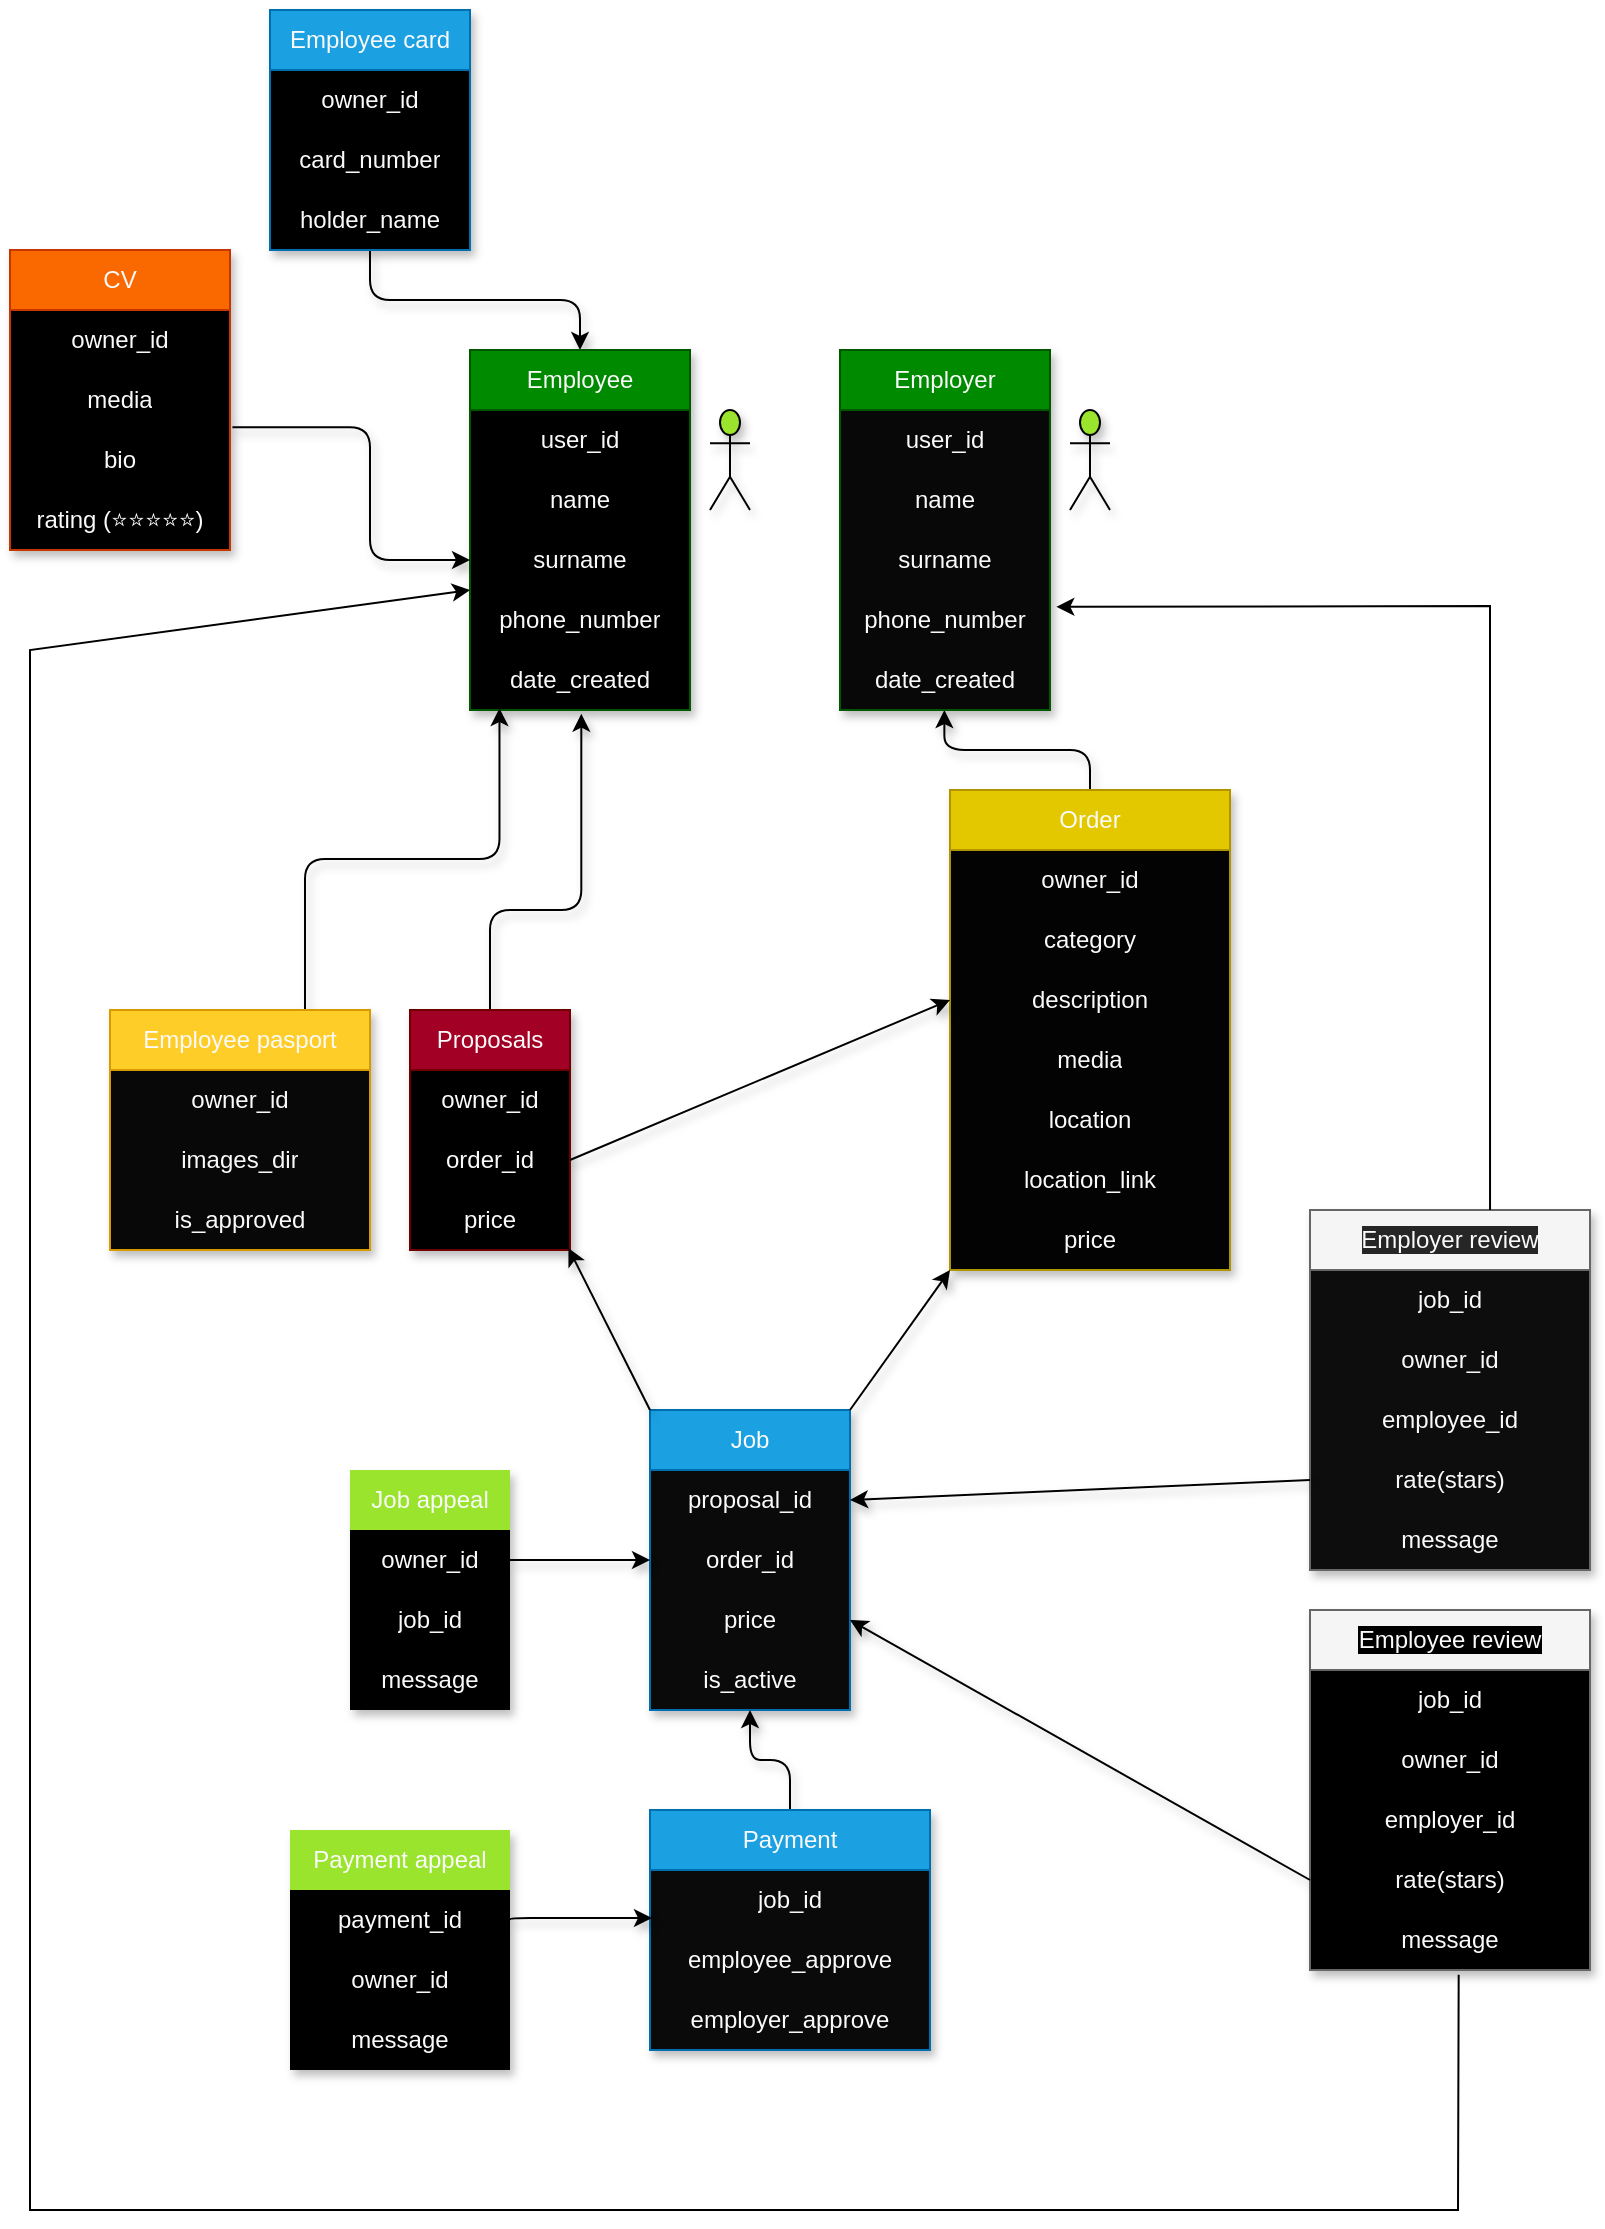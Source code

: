 <mxfile>
    <diagram id="SfdX-snPM93B8bF9I1mG" name="Page-1">
        <mxGraphModel dx="953" dy="1646" grid="1" gridSize="10" guides="1" tooltips="1" connect="1" arrows="1" fold="1" page="1" pageScale="1" pageWidth="850" pageHeight="1100" math="0" shadow="0">
            <root>
                <mxCell id="0"/>
                <mxCell id="1" parent="0"/>
                <mxCell id="148" style="edgeStyle=elbowEdgeStyle;elbow=vertical;html=1;exitX=0.5;exitY=1;exitDx=0;exitDy=0;entryX=0.5;entryY=0;entryDx=0;entryDy=0;fontColor=#fafafa;align=center;labelBackgroundColor=none;shadow=1;" parent="1" source="8" target="18" edge="1">
                    <mxGeometry relative="1" as="geometry"/>
                </mxCell>
                <mxCell id="8" value="Employee card" style="swimlane;fontStyle=0;childLayout=stackLayout;horizontal=1;startSize=30;horizontalStack=0;resizeParent=1;resizeParentMax=0;resizeLast=0;collapsible=1;marginBottom=0;whiteSpace=wrap;html=1;fillColor=#1ba1e2;fontColor=#fafafa;strokeColor=#006EAF;gradientColor=none;swimlaneFillColor=#000000;align=center;labelBackgroundColor=none;shadow=1;" parent="1" vertex="1">
                    <mxGeometry x="180" y="-40" width="100" height="120" as="geometry"/>
                </mxCell>
                <mxCell id="9" value="owner_id" style="text;strokeColor=none;fillColor=none;align=center;verticalAlign=middle;spacingLeft=4;spacingRight=4;overflow=hidden;points=[[0,0.5],[1,0.5]];portConstraint=eastwest;rotatable=0;whiteSpace=wrap;html=1;labelBackgroundColor=none;fontColor=#fafafa;shadow=1;" parent="8" vertex="1">
                    <mxGeometry y="30" width="100" height="30" as="geometry"/>
                </mxCell>
                <mxCell id="200" value="card_number" style="text;strokeColor=none;fillColor=none;align=center;verticalAlign=middle;spacingLeft=4;spacingRight=4;overflow=hidden;points=[[0,0.5],[1,0.5]];portConstraint=eastwest;rotatable=0;whiteSpace=wrap;html=1;labelBackgroundColor=none;fontColor=#fafafa;shadow=1;" parent="8" vertex="1">
                    <mxGeometry y="60" width="100" height="30" as="geometry"/>
                </mxCell>
                <mxCell id="10" value="holder_name" style="text;strokeColor=none;fillColor=none;align=center;verticalAlign=middle;spacingLeft=4;spacingRight=4;overflow=hidden;points=[[0,0.5],[1,0.5]];portConstraint=eastwest;rotatable=0;whiteSpace=wrap;html=1;labelBackgroundColor=none;fontColor=#fafafa;shadow=1;" parent="8" vertex="1">
                    <mxGeometry y="90" width="100" height="30" as="geometry"/>
                </mxCell>
                <mxCell id="18" value="Employee" style="swimlane;fontStyle=0;childLayout=stackLayout;horizontal=1;startSize=30;horizontalStack=0;resizeParent=1;resizeParentMax=0;resizeLast=0;collapsible=1;marginBottom=0;whiteSpace=wrap;html=1;fillColor=#008a00;fontColor=#fafafa;strokeColor=#005700;swimlaneFillColor=#000000;align=center;labelBackgroundColor=none;shadow=1;" parent="1" vertex="1">
                    <mxGeometry x="280" y="130" width="110" height="180" as="geometry"/>
                </mxCell>
                <mxCell id="202" value="user_id" style="text;strokeColor=none;fillColor=none;align=center;verticalAlign=middle;spacingLeft=4;spacingRight=4;overflow=hidden;points=[[0,0.5],[1,0.5]];portConstraint=eastwest;rotatable=0;whiteSpace=wrap;html=1;labelBackgroundColor=none;fontColor=#fafafa;shadow=1;" parent="18" vertex="1">
                    <mxGeometry y="30" width="110" height="30" as="geometry"/>
                </mxCell>
                <mxCell id="19" value="name" style="text;strokeColor=none;fillColor=none;align=center;verticalAlign=middle;spacingLeft=4;spacingRight=4;overflow=hidden;points=[[0,0.5],[1,0.5]];portConstraint=eastwest;rotatable=0;whiteSpace=wrap;html=1;labelBackgroundColor=none;fontColor=#fafafa;shadow=1;" parent="18" vertex="1">
                    <mxGeometry y="60" width="110" height="30" as="geometry"/>
                </mxCell>
                <mxCell id="20" value="surname" style="text;strokeColor=none;fillColor=none;align=center;verticalAlign=middle;spacingLeft=4;spacingRight=4;overflow=hidden;points=[[0,0.5],[1,0.5]];portConstraint=eastwest;rotatable=0;whiteSpace=wrap;html=1;labelBackgroundColor=none;fontColor=#fafafa;shadow=1;" parent="18" vertex="1">
                    <mxGeometry y="90" width="110" height="30" as="geometry"/>
                </mxCell>
                <mxCell id="21" value="phone_number" style="text;strokeColor=none;fillColor=none;align=center;verticalAlign=middle;spacingLeft=4;spacingRight=4;overflow=hidden;points=[[0,0.5],[1,0.5]];portConstraint=eastwest;rotatable=0;whiteSpace=wrap;html=1;labelBackgroundColor=none;fontColor=#fafafa;shadow=1;" parent="18" vertex="1">
                    <mxGeometry y="120" width="110" height="30" as="geometry"/>
                </mxCell>
                <mxCell id="109" value="date_created" style="text;strokeColor=none;fillColor=none;align=center;verticalAlign=middle;spacingLeft=4;spacingRight=4;overflow=hidden;points=[[0,0.5],[1,0.5]];portConstraint=eastwest;rotatable=0;whiteSpace=wrap;html=1;labelBackgroundColor=none;fontColor=#fafafa;shadow=1;" parent="18" vertex="1">
                    <mxGeometry y="150" width="110" height="30" as="geometry"/>
                </mxCell>
                <mxCell id="153" style="edgeStyle=elbowEdgeStyle;elbow=vertical;html=1;exitX=0.75;exitY=0;exitDx=0;exitDy=0;entryX=0.134;entryY=0.969;entryDx=0;entryDy=0;entryPerimeter=0;fontColor=#fafafa;align=center;labelBackgroundColor=none;shadow=1;" parent="1" source="27" target="109" edge="1">
                    <mxGeometry relative="1" as="geometry"/>
                </mxCell>
                <mxCell id="27" value="&lt;font&gt;Employee pasport&lt;/font&gt;" style="swimlane;fontStyle=0;childLayout=stackLayout;horizontal=1;startSize=30;horizontalStack=0;resizeParent=1;resizeParentMax=0;resizeLast=0;collapsible=1;marginBottom=0;whiteSpace=wrap;html=1;fillColor=#ffcd28;strokeColor=#d79b00;gradientColor=none;swimlaneFillColor=#080808;align=center;labelBackgroundColor=none;fontColor=#fafafa;shadow=1;" parent="1" vertex="1">
                    <mxGeometry x="100" y="460" width="130" height="120" as="geometry"/>
                </mxCell>
                <mxCell id="28" value="owner_id" style="text;strokeColor=none;fillColor=none;align=center;verticalAlign=middle;spacingLeft=4;spacingRight=4;overflow=hidden;points=[[0,0.5],[1,0.5]];portConstraint=eastwest;rotatable=0;whiteSpace=wrap;html=1;labelBackgroundColor=none;fontColor=#fafafa;shadow=1;" parent="27" vertex="1">
                    <mxGeometry y="30" width="130" height="30" as="geometry"/>
                </mxCell>
                <mxCell id="30" value="images_dir" style="text;strokeColor=none;fillColor=none;align=center;verticalAlign=middle;spacingLeft=4;spacingRight=4;overflow=hidden;points=[[0,0.5],[1,0.5]];portConstraint=eastwest;rotatable=0;whiteSpace=wrap;html=1;labelBackgroundColor=none;fontColor=#fafafa;shadow=1;" parent="27" vertex="1">
                    <mxGeometry y="60" width="130" height="30" as="geometry"/>
                </mxCell>
                <mxCell id="110" value="is_approved" style="text;strokeColor=none;fillColor=none;align=center;verticalAlign=middle;spacingLeft=4;spacingRight=4;overflow=hidden;points=[[0,0.5],[1,0.5]];portConstraint=eastwest;rotatable=0;whiteSpace=wrap;html=1;labelBackgroundColor=none;fontColor=#fafafa;shadow=1;" parent="27" vertex="1">
                    <mxGeometry y="90" width="130" height="30" as="geometry"/>
                </mxCell>
                <mxCell id="154" style="edgeStyle=elbowEdgeStyle;elbow=vertical;html=1;exitX=0.5;exitY=0;exitDx=0;exitDy=0;entryX=0.506;entryY=1.061;entryDx=0;entryDy=0;entryPerimeter=0;fontColor=#fafafa;align=center;labelBackgroundColor=none;shadow=1;" parent="1" source="31" target="109" edge="1">
                    <mxGeometry relative="1" as="geometry">
                        <Array as="points">
                            <mxPoint x="310" y="410"/>
                        </Array>
                    </mxGeometry>
                </mxCell>
                <mxCell id="31" value="Proposals" style="swimlane;fontStyle=0;childLayout=stackLayout;horizontal=1;startSize=30;horizontalStack=0;resizeParent=1;resizeParentMax=0;resizeLast=0;collapsible=1;marginBottom=0;whiteSpace=wrap;html=1;fillColor=#a20025;fontColor=#fafafa;strokeColor=#6F0000;swimlaneFillColor=#000000;align=center;labelBackgroundColor=none;shadow=1;" parent="1" vertex="1">
                    <mxGeometry x="250" y="460" width="80" height="120" as="geometry"/>
                </mxCell>
                <mxCell id="33" value="owner_id" style="text;strokeColor=none;fillColor=none;align=center;verticalAlign=middle;spacingLeft=4;spacingRight=4;overflow=hidden;points=[[0,0.5],[1,0.5]];portConstraint=eastwest;rotatable=0;whiteSpace=wrap;html=1;labelBackgroundColor=none;fontColor=#fafafa;shadow=1;" parent="31" vertex="1">
                    <mxGeometry y="30" width="80" height="30" as="geometry"/>
                </mxCell>
                <mxCell id="124" value="order_id" style="text;strokeColor=none;fillColor=none;align=center;verticalAlign=middle;spacingLeft=4;spacingRight=4;overflow=hidden;points=[[0,0.5],[1,0.5]];portConstraint=eastwest;rotatable=0;whiteSpace=wrap;html=1;labelBackgroundColor=none;fontColor=#fafafa;shadow=1;" parent="31" vertex="1">
                    <mxGeometry y="60" width="80" height="30" as="geometry"/>
                </mxCell>
                <mxCell id="126" value="price" style="text;strokeColor=none;fillColor=none;align=center;verticalAlign=middle;spacingLeft=4;spacingRight=4;overflow=hidden;points=[[0,0.5],[1,0.5]];portConstraint=eastwest;rotatable=0;whiteSpace=wrap;html=1;labelBackgroundColor=none;fontColor=#fafafa;shadow=1;" parent="31" vertex="1">
                    <mxGeometry y="90" width="80" height="30" as="geometry"/>
                </mxCell>
                <mxCell id="155" style="edgeStyle=elbowEdgeStyle;elbow=vertical;html=1;exitX=0.5;exitY=0;exitDx=0;exitDy=0;entryX=0.497;entryY=1;entryDx=0;entryDy=0;entryPerimeter=0;fontColor=#fafafa;align=center;labelBackgroundColor=none;shadow=1;" parent="1" source="39" target="106" edge="1">
                    <mxGeometry relative="1" as="geometry"/>
                </mxCell>
                <mxCell id="39" value="Order" style="swimlane;fontStyle=0;childLayout=stackLayout;horizontal=1;startSize=30;horizontalStack=0;resizeParent=1;resizeParentMax=0;resizeLast=0;collapsible=1;marginBottom=0;whiteSpace=wrap;html=1;fillColor=#e3c800;fontColor=#fafafa;strokeColor=#B09500;swimlaneFillColor=#030303;align=center;labelBackgroundColor=none;shadow=1;" parent="1" vertex="1">
                    <mxGeometry x="520" y="350" width="140" height="240" as="geometry"/>
                </mxCell>
                <mxCell id="40" value="owner_id" style="text;strokeColor=none;fillColor=none;align=center;verticalAlign=middle;spacingLeft=4;spacingRight=4;overflow=hidden;points=[[0,0.5],[1,0.5]];portConstraint=eastwest;rotatable=0;whiteSpace=wrap;html=1;labelBackgroundColor=none;fontColor=#fafafa;shadow=1;" parent="39" vertex="1">
                    <mxGeometry y="30" width="140" height="30" as="geometry"/>
                </mxCell>
                <mxCell id="41" value="category" style="text;strokeColor=none;fillColor=none;align=center;verticalAlign=middle;spacingLeft=4;spacingRight=4;overflow=hidden;points=[[0,0.5],[1,0.5]];portConstraint=eastwest;rotatable=0;whiteSpace=wrap;html=1;labelBackgroundColor=none;fontColor=#fafafa;shadow=1;" parent="39" vertex="1">
                    <mxGeometry y="60" width="140" height="30" as="geometry"/>
                </mxCell>
                <mxCell id="111" value="description" style="text;strokeColor=none;fillColor=none;align=center;verticalAlign=middle;spacingLeft=4;spacingRight=4;overflow=hidden;points=[[0,0.5],[1,0.5]];portConstraint=eastwest;rotatable=0;whiteSpace=wrap;html=1;labelBackgroundColor=none;fontColor=#fafafa;shadow=1;" parent="39" vertex="1">
                    <mxGeometry y="90" width="140" height="30" as="geometry"/>
                </mxCell>
                <mxCell id="112" value="media" style="text;strokeColor=none;fillColor=none;align=center;verticalAlign=middle;spacingLeft=4;spacingRight=4;overflow=hidden;points=[[0,0.5],[1,0.5]];portConstraint=eastwest;rotatable=0;whiteSpace=wrap;html=1;labelBackgroundColor=none;fontColor=#fafafa;shadow=1;" parent="39" vertex="1">
                    <mxGeometry y="120" width="140" height="30" as="geometry"/>
                </mxCell>
                <mxCell id="113" value="location" style="text;strokeColor=none;fillColor=none;align=center;verticalAlign=middle;spacingLeft=4;spacingRight=4;overflow=hidden;points=[[0,0.5],[1,0.5]];portConstraint=eastwest;rotatable=0;whiteSpace=wrap;html=1;labelBackgroundColor=none;fontColor=#fafafa;shadow=1;" parent="39" vertex="1">
                    <mxGeometry y="150" width="140" height="30" as="geometry"/>
                </mxCell>
                <mxCell id="114" value="location_link" style="text;strokeColor=none;fillColor=none;align=center;verticalAlign=middle;spacingLeft=4;spacingRight=4;overflow=hidden;points=[[0,0.5],[1,0.5]];portConstraint=eastwest;rotatable=0;whiteSpace=wrap;html=1;labelBackgroundColor=none;fontColor=#fafafa;shadow=1;" parent="39" vertex="1">
                    <mxGeometry y="180" width="140" height="30" as="geometry"/>
                </mxCell>
                <mxCell id="115" value="price" style="text;strokeColor=none;fillColor=none;align=center;verticalAlign=middle;spacingLeft=4;spacingRight=4;overflow=hidden;points=[[0,0.5],[1,0.5]];portConstraint=eastwest;rotatable=0;whiteSpace=wrap;html=1;labelBackgroundColor=none;fontColor=#fafafa;shadow=1;" parent="39" vertex="1">
                    <mxGeometry y="210" width="140" height="30" as="geometry"/>
                </mxCell>
                <mxCell id="43" value="Job" style="swimlane;fontStyle=0;childLayout=stackLayout;horizontal=1;startSize=30;horizontalStack=0;resizeParent=1;resizeParentMax=0;resizeLast=0;collapsible=1;marginBottom=0;whiteSpace=wrap;html=1;fillColor=#1ba1e2;strokeColor=#006EAF;fillStyle=auto;fontColor=#fafafa;swimlaneFillColor=#0A0A0A;align=center;labelBackgroundColor=none;shadow=1;" parent="1" vertex="1">
                    <mxGeometry x="370" y="660" width="100" height="150" as="geometry"/>
                </mxCell>
                <mxCell id="44" value="proposal_id" style="text;strokeColor=none;fillColor=none;align=center;verticalAlign=middle;spacingLeft=4;spacingRight=4;overflow=hidden;points=[[0,0.5],[1,0.5]];portConstraint=eastwest;rotatable=0;whiteSpace=wrap;html=1;labelBackgroundColor=none;fontColor=#fafafa;shadow=1;" parent="43" vertex="1">
                    <mxGeometry y="30" width="100" height="30" as="geometry"/>
                </mxCell>
                <mxCell id="46" value="order_id" style="text;strokeColor=none;fillColor=none;align=center;verticalAlign=middle;spacingLeft=4;spacingRight=4;overflow=hidden;points=[[0,0.5],[1,0.5]];portConstraint=eastwest;rotatable=0;whiteSpace=wrap;html=1;labelBackgroundColor=none;fontColor=#fafafa;shadow=1;" parent="43" vertex="1">
                    <mxGeometry y="60" width="100" height="30" as="geometry"/>
                </mxCell>
                <mxCell id="127" value="price" style="text;strokeColor=none;fillColor=none;align=center;verticalAlign=middle;spacingLeft=4;spacingRight=4;overflow=hidden;points=[[0,0.5],[1,0.5]];portConstraint=eastwest;rotatable=0;whiteSpace=wrap;html=1;labelBackgroundColor=none;fontColor=#fafafa;shadow=1;" parent="43" vertex="1">
                    <mxGeometry y="90" width="100" height="30" as="geometry"/>
                </mxCell>
                <mxCell id="129" value="is_active" style="text;strokeColor=none;fillColor=none;align=center;verticalAlign=middle;spacingLeft=4;spacingRight=4;overflow=hidden;points=[[0,0.5],[1,0.5]];portConstraint=eastwest;rotatable=0;whiteSpace=wrap;html=1;labelBackgroundColor=none;fontColor=#fafafa;shadow=1;" parent="43" vertex="1">
                    <mxGeometry y="120" width="100" height="30" as="geometry"/>
                </mxCell>
                <mxCell id="57" value="&lt;span style=&quot;background-color: rgb(38, 38, 38);&quot;&gt;Employer review&lt;/span&gt;" style="swimlane;fontStyle=0;childLayout=stackLayout;horizontal=1;startSize=30;horizontalStack=0;resizeParent=1;resizeParentMax=0;resizeLast=0;collapsible=1;marginBottom=0;whiteSpace=wrap;html=1;fillColor=#f5f5f5;fontColor=#fafafa;strokeColor=#666666;swimlaneFillColor=#0D0D0D;align=center;labelBackgroundColor=none;shadow=1;" parent="1" vertex="1">
                    <mxGeometry x="700" y="560" width="140" height="180" as="geometry"/>
                </mxCell>
                <mxCell id="166" value="job_id" style="text;strokeColor=none;fillColor=none;align=center;verticalAlign=middle;spacingLeft=4;spacingRight=4;overflow=hidden;points=[[0,0.5],[1,0.5]];portConstraint=eastwest;rotatable=0;whiteSpace=wrap;html=1;labelBackgroundColor=none;fontColor=#fafafa;shadow=1;" parent="57" vertex="1">
                    <mxGeometry y="30" width="140" height="30" as="geometry"/>
                </mxCell>
                <mxCell id="181" value="owner_id" style="text;strokeColor=none;fillColor=none;align=center;verticalAlign=middle;spacingLeft=4;spacingRight=4;overflow=hidden;points=[[0,0.5],[1,0.5]];portConstraint=eastwest;rotatable=0;whiteSpace=wrap;html=1;labelBackgroundColor=none;fontColor=#fafafa;shadow=1;" parent="57" vertex="1">
                    <mxGeometry y="60" width="140" height="30" as="geometry"/>
                </mxCell>
                <mxCell id="183" value="employee_id" style="text;strokeColor=none;fillColor=none;align=center;verticalAlign=middle;spacingLeft=4;spacingRight=4;overflow=hidden;points=[[0,0.5],[1,0.5]];portConstraint=eastwest;rotatable=0;whiteSpace=wrap;html=1;labelBackgroundColor=none;fontColor=#fafafa;shadow=1;" parent="57" vertex="1">
                    <mxGeometry y="90" width="140" height="30" as="geometry"/>
                </mxCell>
                <mxCell id="58" value="rate(stars)" style="text;strokeColor=none;fillColor=none;align=center;verticalAlign=middle;spacingLeft=4;spacingRight=4;overflow=hidden;points=[[0,0.5],[1,0.5]];portConstraint=eastwest;rotatable=0;whiteSpace=wrap;html=1;labelBackgroundColor=none;fontColor=#fafafa;shadow=1;" parent="57" vertex="1">
                    <mxGeometry y="120" width="140" height="30" as="geometry"/>
                </mxCell>
                <mxCell id="59" value="message" style="text;strokeColor=none;fillColor=none;align=center;verticalAlign=middle;spacingLeft=4;spacingRight=4;overflow=hidden;points=[[0,0.5],[1,0.5]];portConstraint=eastwest;rotatable=0;whiteSpace=wrap;html=1;labelBackgroundColor=none;fontColor=#fafafa;shadow=1;" parent="57" vertex="1">
                    <mxGeometry y="150" width="140" height="30" as="geometry"/>
                </mxCell>
                <mxCell id="76" value="" style="endArrow=classic;html=1;exitX=0;exitY=0;exitDx=0;exitDy=0;entryX=0.99;entryY=0.966;entryDx=0;entryDy=0;entryPerimeter=0;align=center;labelBackgroundColor=none;fontColor=#fafafa;shadow=1;" parent="1" source="43" target="126" edge="1">
                    <mxGeometry width="50" height="50" relative="1" as="geometry">
                        <mxPoint x="430" y="480" as="sourcePoint"/>
                        <mxPoint x="359.86" y="530.93" as="targetPoint"/>
                        <Array as="points"/>
                    </mxGeometry>
                </mxCell>
                <mxCell id="77" value="" style="endArrow=classic;html=1;exitX=1;exitY=0;exitDx=0;exitDy=0;entryX=0;entryY=1;entryDx=0;entryDy=0;align=center;labelBackgroundColor=none;fontColor=#fafafa;shadow=1;" parent="1" source="43" target="39" edge="1">
                    <mxGeometry width="50" height="50" relative="1" as="geometry">
                        <mxPoint x="430" y="480" as="sourcePoint"/>
                        <mxPoint x="480" y="430" as="targetPoint"/>
                    </mxGeometry>
                </mxCell>
                <mxCell id="89" value="Employer" style="swimlane;fontStyle=0;childLayout=stackLayout;horizontal=1;startSize=30;horizontalStack=0;resizeParent=1;resizeParentMax=0;resizeLast=0;collapsible=1;marginBottom=0;whiteSpace=wrap;html=1;fillColor=#008a00;fontColor=#fafafa;strokeColor=#005700;swimlaneFillColor=#080808;align=center;labelBackgroundColor=none;shadow=1;" parent="1" vertex="1">
                    <mxGeometry x="465" y="130" width="105" height="180" as="geometry"/>
                </mxCell>
                <mxCell id="203" value="user_id" style="text;strokeColor=none;fillColor=none;align=center;verticalAlign=middle;spacingLeft=4;spacingRight=4;overflow=hidden;points=[[0,0.5],[1,0.5]];portConstraint=eastwest;rotatable=0;whiteSpace=wrap;html=1;labelBackgroundColor=none;fontColor=#fafafa;shadow=1;" parent="89" vertex="1">
                    <mxGeometry y="30" width="105" height="30" as="geometry"/>
                </mxCell>
                <mxCell id="90" value="name" style="text;strokeColor=none;fillColor=none;align=center;verticalAlign=middle;spacingLeft=4;spacingRight=4;overflow=hidden;points=[[0,0.5],[1,0.5]];portConstraint=eastwest;rotatable=0;whiteSpace=wrap;html=1;labelBackgroundColor=none;fontColor=#fafafa;shadow=1;" parent="89" vertex="1">
                    <mxGeometry y="60" width="105" height="30" as="geometry"/>
                </mxCell>
                <mxCell id="91" value="surname" style="text;strokeColor=none;fillColor=none;align=center;verticalAlign=middle;spacingLeft=4;spacingRight=4;overflow=hidden;points=[[0,0.5],[1,0.5]];portConstraint=eastwest;rotatable=0;whiteSpace=wrap;html=1;labelBackgroundColor=none;fontColor=#fafafa;shadow=1;" parent="89" vertex="1">
                    <mxGeometry y="90" width="105" height="30" as="geometry"/>
                </mxCell>
                <mxCell id="92" value="phone_number" style="text;strokeColor=none;fillColor=none;align=center;verticalAlign=middle;spacingLeft=4;spacingRight=4;overflow=hidden;points=[[0,0.5],[1,0.5]];portConstraint=eastwest;rotatable=0;whiteSpace=wrap;html=1;labelBackgroundColor=none;fontColor=#fafafa;shadow=1;" parent="89" vertex="1">
                    <mxGeometry y="120" width="105" height="30" as="geometry"/>
                </mxCell>
                <mxCell id="106" value="date_created" style="text;strokeColor=none;fillColor=none;align=center;verticalAlign=middle;spacingLeft=4;spacingRight=4;overflow=hidden;points=[[0,0.5],[1,0.5]];portConstraint=eastwest;rotatable=0;whiteSpace=wrap;html=1;labelBackgroundColor=none;fontColor=#fafafa;shadow=1;" parent="89" vertex="1">
                    <mxGeometry y="150" width="105" height="30" as="geometry"/>
                </mxCell>
                <mxCell id="162" style="edgeStyle=elbowEdgeStyle;elbow=vertical;html=1;exitX=0.5;exitY=0;exitDx=0;exitDy=0;fontColor=#fafafa;align=center;labelBackgroundColor=none;shadow=1;" parent="1" source="93" target="129" edge="1">
                    <mxGeometry relative="1" as="geometry"/>
                </mxCell>
                <mxCell id="93" value="Payment" style="swimlane;fontStyle=0;childLayout=stackLayout;horizontal=1;startSize=30;horizontalStack=0;resizeParent=1;resizeParentMax=0;resizeLast=0;collapsible=1;marginBottom=0;whiteSpace=wrap;html=1;fillColor=#1ba1e2;strokeColor=#006EAF;fillStyle=auto;fontColor=#fafafa;swimlaneFillColor=#0A0A0A;align=center;labelBackgroundColor=none;shadow=1;" parent="1" vertex="1">
                    <mxGeometry x="370" y="860" width="140" height="120" as="geometry"/>
                </mxCell>
                <mxCell id="95" value="job_id" style="text;strokeColor=none;fillColor=none;align=center;verticalAlign=middle;spacingLeft=4;spacingRight=4;overflow=hidden;points=[[0,0.5],[1,0.5]];portConstraint=eastwest;rotatable=0;whiteSpace=wrap;html=1;labelBackgroundColor=none;fontColor=#fafafa;shadow=1;" parent="93" vertex="1">
                    <mxGeometry y="30" width="140" height="30" as="geometry"/>
                </mxCell>
                <mxCell id="96" value="employee_approve" style="text;strokeColor=none;fillColor=none;align=center;verticalAlign=middle;spacingLeft=4;spacingRight=4;overflow=hidden;points=[[0,0.5],[1,0.5]];portConstraint=eastwest;rotatable=0;whiteSpace=wrap;html=1;labelBackgroundColor=none;fontColor=#fafafa;shadow=1;" parent="93" vertex="1">
                    <mxGeometry y="60" width="140" height="30" as="geometry"/>
                </mxCell>
                <mxCell id="130" value="employer_approve" style="text;strokeColor=none;fillColor=none;align=center;verticalAlign=middle;spacingLeft=4;spacingRight=4;overflow=hidden;points=[[0,0.5],[1,0.5]];portConstraint=eastwest;rotatable=0;whiteSpace=wrap;html=1;labelBackgroundColor=none;fontColor=#fafafa;shadow=1;" parent="93" vertex="1">
                    <mxGeometry y="90" width="140" height="30" as="geometry"/>
                </mxCell>
                <mxCell id="117" value="CV" style="swimlane;fontStyle=0;childLayout=stackLayout;horizontal=1;startSize=30;horizontalStack=0;resizeParent=1;resizeParentMax=0;resizeLast=0;collapsible=1;marginBottom=0;whiteSpace=wrap;html=1;fillStyle=auto;fontColor=#fafafa;fillColor=#fa6800;strokeColor=#C73500;swimlaneFillColor=#000000;align=center;labelBackgroundColor=none;shadow=1;" parent="1" vertex="1">
                    <mxGeometry x="50" y="80" width="110" height="150" as="geometry"/>
                </mxCell>
                <mxCell id="118" value="owner_id" style="text;strokeColor=none;fillColor=none;align=center;verticalAlign=middle;spacingLeft=4;spacingRight=4;overflow=hidden;points=[[0,0.5],[1,0.5]];portConstraint=eastwest;rotatable=0;whiteSpace=wrap;html=1;fillStyle=cross-hatch;fontColor=#fafafa;labelBackgroundColor=none;shadow=1;" parent="117" vertex="1">
                    <mxGeometry y="30" width="110" height="30" as="geometry"/>
                </mxCell>
                <mxCell id="119" value="media" style="text;strokeColor=none;fillColor=none;align=center;verticalAlign=middle;spacingLeft=4;spacingRight=4;overflow=hidden;points=[[0,0.5],[1,0.5]];portConstraint=eastwest;rotatable=0;whiteSpace=wrap;html=1;fillStyle=cross-hatch;fontColor=#fafafa;labelBackgroundColor=none;shadow=1;" parent="117" vertex="1">
                    <mxGeometry y="60" width="110" height="30" as="geometry"/>
                </mxCell>
                <mxCell id="120" value="bio" style="text;strokeColor=none;fillColor=none;align=center;verticalAlign=middle;spacingLeft=4;spacingRight=4;overflow=hidden;points=[[0,0.5],[1,0.5]];portConstraint=eastwest;rotatable=0;whiteSpace=wrap;html=1;fillStyle=cross-hatch;fontColor=#fafafa;labelBackgroundColor=none;shadow=1;" parent="117" vertex="1">
                    <mxGeometry y="90" width="110" height="30" as="geometry"/>
                </mxCell>
                <mxCell id="190" value="rating (⭐⭐⭐⭐⭐)" style="text;strokeColor=none;fillColor=none;align=center;verticalAlign=middle;spacingLeft=4;spacingRight=4;overflow=hidden;points=[[0,0.5],[1,0.5]];portConstraint=eastwest;rotatable=0;whiteSpace=wrap;html=1;fillStyle=cross-hatch;fontColor=#fafafa;labelBackgroundColor=none;shadow=1;" parent="117" vertex="1">
                    <mxGeometry y="120" width="110" height="30" as="geometry"/>
                </mxCell>
                <mxCell id="191" value="" style="edgeStyle=none;align=center;labelBorderColor=#d62929;labelBackgroundColor=none;fontColor=#fafafa;shadow=1;" parent="117" source="117" target="119" edge="1">
                    <mxGeometry relative="1" as="geometry"/>
                </mxCell>
                <mxCell id="121" value="" style="endArrow=classic;html=1;fontColor=#fafafa;elbow=vertical;entryX=0;entryY=0.5;entryDx=0;entryDy=0;exitX=1;exitY=0.5;exitDx=0;exitDy=0;align=center;labelBackgroundColor=none;shadow=1;" parent="1" source="124" target="111" edge="1">
                    <mxGeometry width="50" height="50" relative="1" as="geometry">
                        <mxPoint x="360" y="480" as="sourcePoint"/>
                        <mxPoint x="520" y="480" as="targetPoint"/>
                    </mxGeometry>
                </mxCell>
                <mxCell id="131" value="Job appeal" style="swimlane;fontStyle=0;childLayout=stackLayout;horizontal=1;startSize=30;horizontalStack=0;resizeParent=1;resizeParentMax=0;resizeLast=0;collapsible=1;marginBottom=0;whiteSpace=wrap;html=1;fillColor=#9BE42E;strokeColor=none;fillStyle=auto;fontColor=#fafafa;swimlaneFillColor=#010000;align=center;labelBackgroundColor=none;shadow=1;" parent="1" vertex="1">
                    <mxGeometry x="220" y="690" width="80" height="120" as="geometry"/>
                </mxCell>
                <mxCell id="135" value="owner_id" style="text;strokeColor=none;fillColor=none;align=center;verticalAlign=middle;spacingLeft=4;spacingRight=4;overflow=hidden;points=[[0,0.5],[1,0.5]];portConstraint=eastwest;rotatable=0;whiteSpace=wrap;html=1;labelBackgroundColor=none;fontColor=#fafafa;shadow=1;" parent="131" vertex="1">
                    <mxGeometry y="30" width="80" height="30" as="geometry"/>
                </mxCell>
                <mxCell id="132" value="job_id" style="text;strokeColor=none;fillColor=none;align=center;verticalAlign=middle;spacingLeft=4;spacingRight=4;overflow=hidden;points=[[0,0.5],[1,0.5]];portConstraint=eastwest;rotatable=0;whiteSpace=wrap;html=1;labelBackgroundColor=none;fontColor=#fafafa;shadow=1;" parent="131" vertex="1">
                    <mxGeometry y="60" width="80" height="30" as="geometry"/>
                </mxCell>
                <mxCell id="133" value="message" style="text;strokeColor=none;fillColor=none;align=center;verticalAlign=middle;spacingLeft=4;spacingRight=4;overflow=hidden;points=[[0,0.5],[1,0.5]];portConstraint=eastwest;rotatable=0;whiteSpace=wrap;html=1;labelBackgroundColor=none;fontColor=#fafafa;shadow=1;" parent="131" vertex="1">
                    <mxGeometry y="90" width="80" height="30" as="geometry"/>
                </mxCell>
                <mxCell id="137" value="Payment appeal" style="swimlane;fontStyle=0;childLayout=stackLayout;horizontal=1;startSize=30;horizontalStack=0;resizeParent=1;resizeParentMax=0;resizeLast=0;collapsible=1;marginBottom=0;whiteSpace=wrap;html=1;fillColor=#9BE42E;strokeColor=none;fillStyle=auto;fontColor=#fafafa;swimlaneFillColor=#010000;align=center;labelBackgroundColor=none;shadow=1;" parent="1" vertex="1">
                    <mxGeometry x="190" y="870" width="110" height="120" as="geometry"/>
                </mxCell>
                <mxCell id="138" value="payment_id" style="text;strokeColor=none;fillColor=none;align=center;verticalAlign=middle;spacingLeft=4;spacingRight=4;overflow=hidden;points=[[0,0.5],[1,0.5]];portConstraint=eastwest;rotatable=0;whiteSpace=wrap;html=1;labelBackgroundColor=none;fontColor=#fafafa;shadow=1;" parent="137" vertex="1">
                    <mxGeometry y="30" width="110" height="30" as="geometry"/>
                </mxCell>
                <mxCell id="139" value="owner_id" style="text;strokeColor=none;fillColor=none;align=center;verticalAlign=middle;spacingLeft=4;spacingRight=4;overflow=hidden;points=[[0,0.5],[1,0.5]];portConstraint=eastwest;rotatable=0;whiteSpace=wrap;html=1;labelBackgroundColor=none;fontColor=#fafafa;shadow=1;" parent="137" vertex="1">
                    <mxGeometry y="60" width="110" height="30" as="geometry"/>
                </mxCell>
                <mxCell id="140" value="message" style="text;strokeColor=none;fillColor=none;align=center;verticalAlign=middle;spacingLeft=4;spacingRight=4;overflow=hidden;points=[[0,0.5],[1,0.5]];portConstraint=eastwest;rotatable=0;whiteSpace=wrap;html=1;labelBackgroundColor=none;fontColor=#fafafa;shadow=1;" parent="137" vertex="1">
                    <mxGeometry y="90" width="110" height="30" as="geometry"/>
                </mxCell>
                <mxCell id="144" value="" style="shape=umlActor;verticalLabelPosition=bottom;verticalAlign=top;html=1;outlineConnect=0;fillStyle=auto;fontColor=#fafafa;fillColor=#9BE42E;align=center;labelBackgroundColor=none;shadow=1;" parent="1" vertex="1">
                    <mxGeometry x="400" y="160" width="20" height="50" as="geometry"/>
                </mxCell>
                <mxCell id="145" value="" style="shape=umlActor;verticalLabelPosition=bottom;verticalAlign=top;html=1;outlineConnect=0;fillStyle=auto;fontColor=#fafafa;fillColor=#9BE42E;align=center;labelBackgroundColor=none;shadow=1;" parent="1" vertex="1">
                    <mxGeometry x="580" y="160" width="20" height="50" as="geometry"/>
                </mxCell>
                <mxCell id="149" style="edgeStyle=elbowEdgeStyle;html=1;fontColor=#fafafa;align=center;labelBackgroundColor=none;shadow=1;exitX=1.011;exitY=-0.047;exitDx=0;exitDy=0;exitPerimeter=0;entryX=0;entryY=0.5;entryDx=0;entryDy=0;" parent="1" source="120" target="20" edge="1">
                    <mxGeometry relative="1" as="geometry">
                        <mxPoint x="280" y="150" as="targetPoint"/>
                        <mxPoint x="140" y="130" as="sourcePoint"/>
                        <Array as="points">
                            <mxPoint x="230" y="180"/>
                        </Array>
                    </mxGeometry>
                </mxCell>
                <mxCell id="164" style="edgeStyle=elbowEdgeStyle;elbow=vertical;html=1;exitX=1;exitY=0.5;exitDx=0;exitDy=0;entryX=0.007;entryY=0.767;entryDx=0;entryDy=0;entryPerimeter=0;fontColor=#fafafa;align=center;labelBackgroundColor=none;shadow=1;" parent="1" source="138" target="95" edge="1">
                    <mxGeometry relative="1" as="geometry"/>
                </mxCell>
                <mxCell id="165" style="edgeStyle=elbowEdgeStyle;elbow=vertical;html=1;exitX=1;exitY=0.5;exitDx=0;exitDy=0;entryX=0;entryY=0.5;entryDx=0;entryDy=0;fontColor=#fafafa;align=center;labelBackgroundColor=none;shadow=1;" parent="1" source="135" target="46" edge="1">
                    <mxGeometry relative="1" as="geometry"/>
                </mxCell>
                <mxCell id="174" value="&lt;span style=&quot;background-color: rgb(0, 0, 0);&quot;&gt;Employee review&lt;/span&gt;" style="swimlane;fontStyle=0;childLayout=stackLayout;horizontal=1;startSize=30;horizontalStack=0;resizeParent=1;resizeParentMax=0;resizeLast=0;collapsible=1;marginBottom=0;whiteSpace=wrap;html=1;fillColor=#f5f5f5;fontColor=#fafafa;strokeColor=#666666;swimlaneFillColor=#000000;align=center;labelBackgroundColor=none;shadow=1;" parent="1" vertex="1">
                    <mxGeometry x="700" y="760" width="140" height="180" as="geometry"/>
                </mxCell>
                <mxCell id="175" value="job_id" style="text;strokeColor=none;fillColor=none;align=center;verticalAlign=middle;spacingLeft=4;spacingRight=4;overflow=hidden;points=[[0,0.5],[1,0.5]];portConstraint=eastwest;rotatable=0;whiteSpace=wrap;html=1;labelBackgroundColor=none;fontColor=#fafafa;shadow=1;" parent="174" vertex="1">
                    <mxGeometry y="30" width="140" height="30" as="geometry"/>
                </mxCell>
                <mxCell id="182" value="owner_id" style="text;strokeColor=none;fillColor=none;align=center;verticalAlign=middle;spacingLeft=4;spacingRight=4;overflow=hidden;points=[[0,0.5],[1,0.5]];portConstraint=eastwest;rotatable=0;whiteSpace=wrap;html=1;labelBackgroundColor=none;fontColor=#fafafa;shadow=1;" parent="174" vertex="1">
                    <mxGeometry y="60" width="140" height="30" as="geometry"/>
                </mxCell>
                <mxCell id="184" value="employer_id" style="text;strokeColor=none;fillColor=none;align=center;verticalAlign=middle;spacingLeft=4;spacingRight=4;overflow=hidden;points=[[0,0.5],[1,0.5]];portConstraint=eastwest;rotatable=0;whiteSpace=wrap;html=1;labelBackgroundColor=none;fontColor=#fafafa;shadow=1;" parent="174" vertex="1">
                    <mxGeometry y="90" width="140" height="30" as="geometry"/>
                </mxCell>
                <mxCell id="176" value="rate(stars)" style="text;strokeColor=none;fillColor=none;align=center;verticalAlign=middle;spacingLeft=4;spacingRight=4;overflow=hidden;points=[[0,0.5],[1,0.5]];portConstraint=eastwest;rotatable=0;whiteSpace=wrap;html=1;labelBackgroundColor=none;fontColor=#fafafa;shadow=1;" parent="174" vertex="1">
                    <mxGeometry y="120" width="140" height="30" as="geometry"/>
                </mxCell>
                <mxCell id="177" value="message" style="text;strokeColor=none;fillColor=none;align=center;verticalAlign=middle;spacingLeft=4;spacingRight=4;overflow=hidden;points=[[0,0.5],[1,0.5]];portConstraint=eastwest;rotatable=0;whiteSpace=wrap;html=1;labelBackgroundColor=none;fontColor=#fafafa;shadow=1;" parent="174" vertex="1">
                    <mxGeometry y="150" width="140" height="30" as="geometry"/>
                </mxCell>
                <mxCell id="179" style="edgeStyle=none;html=1;exitX=0;exitY=0.5;exitDx=0;exitDy=0;entryX=1;entryY=0.5;entryDx=0;entryDy=0;fontColor=#fafafa;align=center;labelBackgroundColor=none;shadow=1;" parent="1" source="58" target="44" edge="1">
                    <mxGeometry relative="1" as="geometry"/>
                </mxCell>
                <mxCell id="180" style="elbow=vertical;html=1;exitX=0;exitY=0.5;exitDx=0;exitDy=0;fontColor=#fafafa;entryX=1;entryY=0.5;entryDx=0;entryDy=0;align=center;labelBackgroundColor=none;shadow=1;" parent="1" source="176" target="127" edge="1">
                    <mxGeometry relative="1" as="geometry">
                        <mxPoint x="510.0" y="730" as="targetPoint"/>
                    </mxGeometry>
                </mxCell>
                <mxCell id="197" value="" style="endArrow=classic;html=1;rounded=0;exitX=0.531;exitY=1.08;exitDx=0;exitDy=0;exitPerimeter=0;" parent="1" source="177" edge="1">
                    <mxGeometry width="50" height="50" relative="1" as="geometry">
                        <mxPoint x="790" y="950" as="sourcePoint"/>
                        <mxPoint x="280" y="250" as="targetPoint"/>
                        <Array as="points">
                            <mxPoint x="774" y="1060"/>
                            <mxPoint x="60" y="1060"/>
                            <mxPoint x="60" y="440"/>
                            <mxPoint x="60" y="280"/>
                        </Array>
                    </mxGeometry>
                </mxCell>
                <mxCell id="198" value="" style="endArrow=classic;html=1;rounded=0;exitX=0.643;exitY=0;exitDx=0;exitDy=0;exitPerimeter=0;entryX=1.03;entryY=0.28;entryDx=0;entryDy=0;entryPerimeter=0;" parent="1" source="57" target="92" edge="1">
                    <mxGeometry width="50" height="50" relative="1" as="geometry">
                        <mxPoint x="740" y="350" as="sourcePoint"/>
                        <mxPoint x="790" y="130" as="targetPoint"/>
                        <Array as="points">
                            <mxPoint x="790" y="258"/>
                        </Array>
                    </mxGeometry>
                </mxCell>
            </root>
        </mxGraphModel>
    </diagram>
</mxfile>